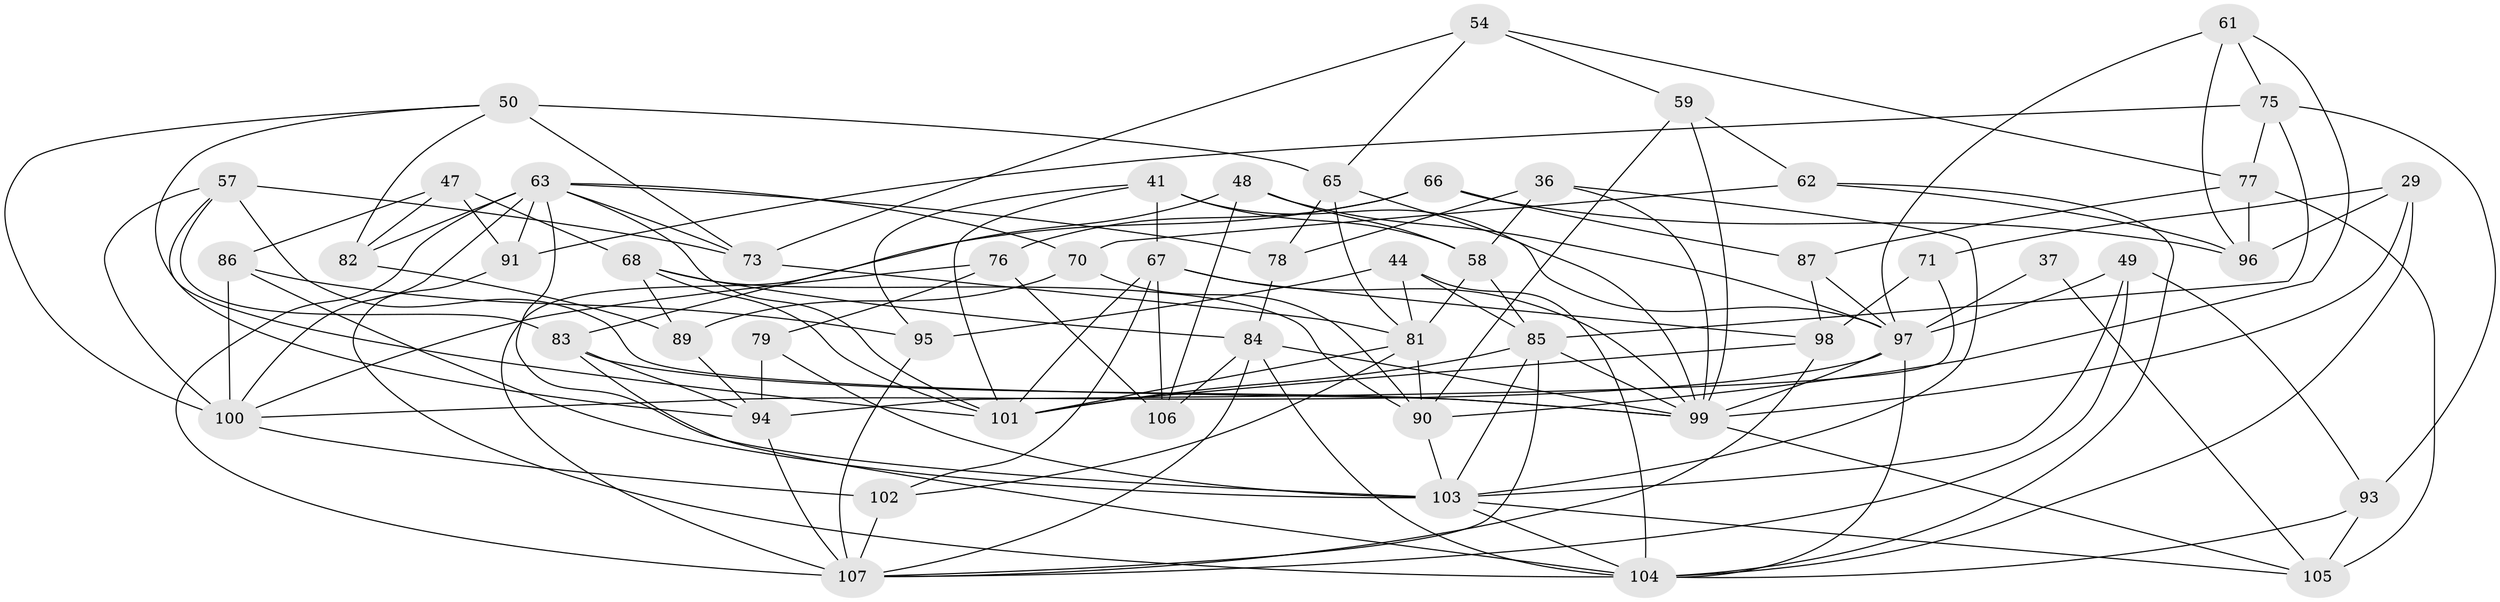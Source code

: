// original degree distribution, {4: 1.0}
// Generated by graph-tools (version 1.1) at 2025/56/03/09/25 04:56:53]
// undirected, 53 vertices, 137 edges
graph export_dot {
graph [start="1"]
  node [color=gray90,style=filled];
  29;
  36;
  37;
  41 [super="+25"];
  44;
  47;
  48;
  49;
  50 [super="+39"];
  54;
  57 [super="+42"];
  58 [super="+52"];
  59;
  61;
  62;
  63 [super="+43"];
  65 [super="+13"];
  66 [super="+23"];
  67 [super="+3+38"];
  68 [super="+60"];
  70;
  71;
  73 [super="+31"];
  75 [super="+10"];
  76;
  77 [super="+69"];
  78;
  79;
  81 [super="+9"];
  82;
  83 [super="+40+24"];
  84 [super="+26"];
  85 [super="+46+56+28"];
  86;
  87;
  89;
  90 [super="+51"];
  91;
  93;
  94 [super="+53+45"];
  95;
  96 [super="+2"];
  97 [super="+32+33"];
  98 [super="+30"];
  99 [super="+1+5+16+19+92"];
  100 [super="+15+20"];
  101 [super="+55"];
  102;
  103 [super="+88"];
  104 [super="+12+27+72"];
  105 [super="+18"];
  106;
  107 [super="+74+64"];
  29 -- 104;
  29 -- 71;
  29 -- 96;
  29 -- 99;
  36 -- 78;
  36 -- 58;
  36 -- 99;
  36 -- 103;
  37 -- 105;
  37 -- 97 [weight=3];
  41 -- 67 [weight=2];
  41 -- 101;
  41 -- 58;
  41 -- 95;
  41 -- 97;
  44 -- 85;
  44 -- 95;
  44 -- 81;
  44 -- 104;
  47 -- 82;
  47 -- 91;
  47 -- 68;
  47 -- 86;
  48 -- 106;
  48 -- 97;
  48 -- 58;
  48 -- 83;
  49 -- 93;
  49 -- 97;
  49 -- 107;
  49 -- 103;
  50 -- 82;
  50 -- 65 [weight=2];
  50 -- 73;
  50 -- 100;
  50 -- 101;
  54 -- 65;
  54 -- 59;
  54 -- 77;
  54 -- 73;
  57 -- 83;
  57 -- 100;
  57 -- 73 [weight=2];
  57 -- 99;
  57 -- 94;
  58 -- 81 [weight=2];
  58 -- 85;
  59 -- 62;
  59 -- 99;
  59 -- 90;
  61 -- 96;
  61 -- 97;
  61 -- 75;
  61 -- 90;
  62 -- 70;
  62 -- 96;
  62 -- 104;
  63 -- 107 [weight=2];
  63 -- 100;
  63 -- 70;
  63 -- 78;
  63 -- 82;
  63 -- 91;
  63 -- 73;
  63 -- 103;
  63 -- 101;
  65 -- 99;
  65 -- 81;
  65 -- 78;
  66 -- 76;
  66 -- 96 [weight=2];
  66 -- 87;
  66 -- 107 [weight=2];
  67 -- 106;
  67 -- 99 [weight=2];
  67 -- 98;
  67 -- 102;
  67 -- 101;
  68 -- 90 [weight=2];
  68 -- 89;
  68 -- 84;
  68 -- 101;
  70 -- 90;
  70 -- 89;
  71 -- 98 [weight=2];
  71 -- 94;
  73 -- 81;
  75 -- 85 [weight=2];
  75 -- 91;
  75 -- 93;
  75 -- 77;
  76 -- 106;
  76 -- 79;
  76 -- 100;
  77 -- 96;
  77 -- 105 [weight=2];
  77 -- 87;
  78 -- 84;
  79 -- 94 [weight=2];
  79 -- 103;
  81 -- 102;
  81 -- 101;
  81 -- 90;
  82 -- 89;
  83 -- 99 [weight=2];
  83 -- 104 [weight=2];
  83 -- 94 [weight=2];
  84 -- 106;
  84 -- 99;
  84 -- 107;
  84 -- 104;
  85 -- 107 [weight=2];
  85 -- 99 [weight=2];
  85 -- 103;
  85 -- 101;
  86 -- 95;
  86 -- 103;
  86 -- 100;
  87 -- 98;
  87 -- 97;
  89 -- 94;
  90 -- 103 [weight=2];
  91 -- 104;
  93 -- 105;
  93 -- 104;
  94 -- 107;
  95 -- 107;
  97 -- 99;
  97 -- 100 [weight=2];
  97 -- 104;
  98 -- 101;
  98 -- 107;
  99 -- 105;
  100 -- 102;
  102 -- 107;
  103 -- 105;
  103 -- 104;
}
